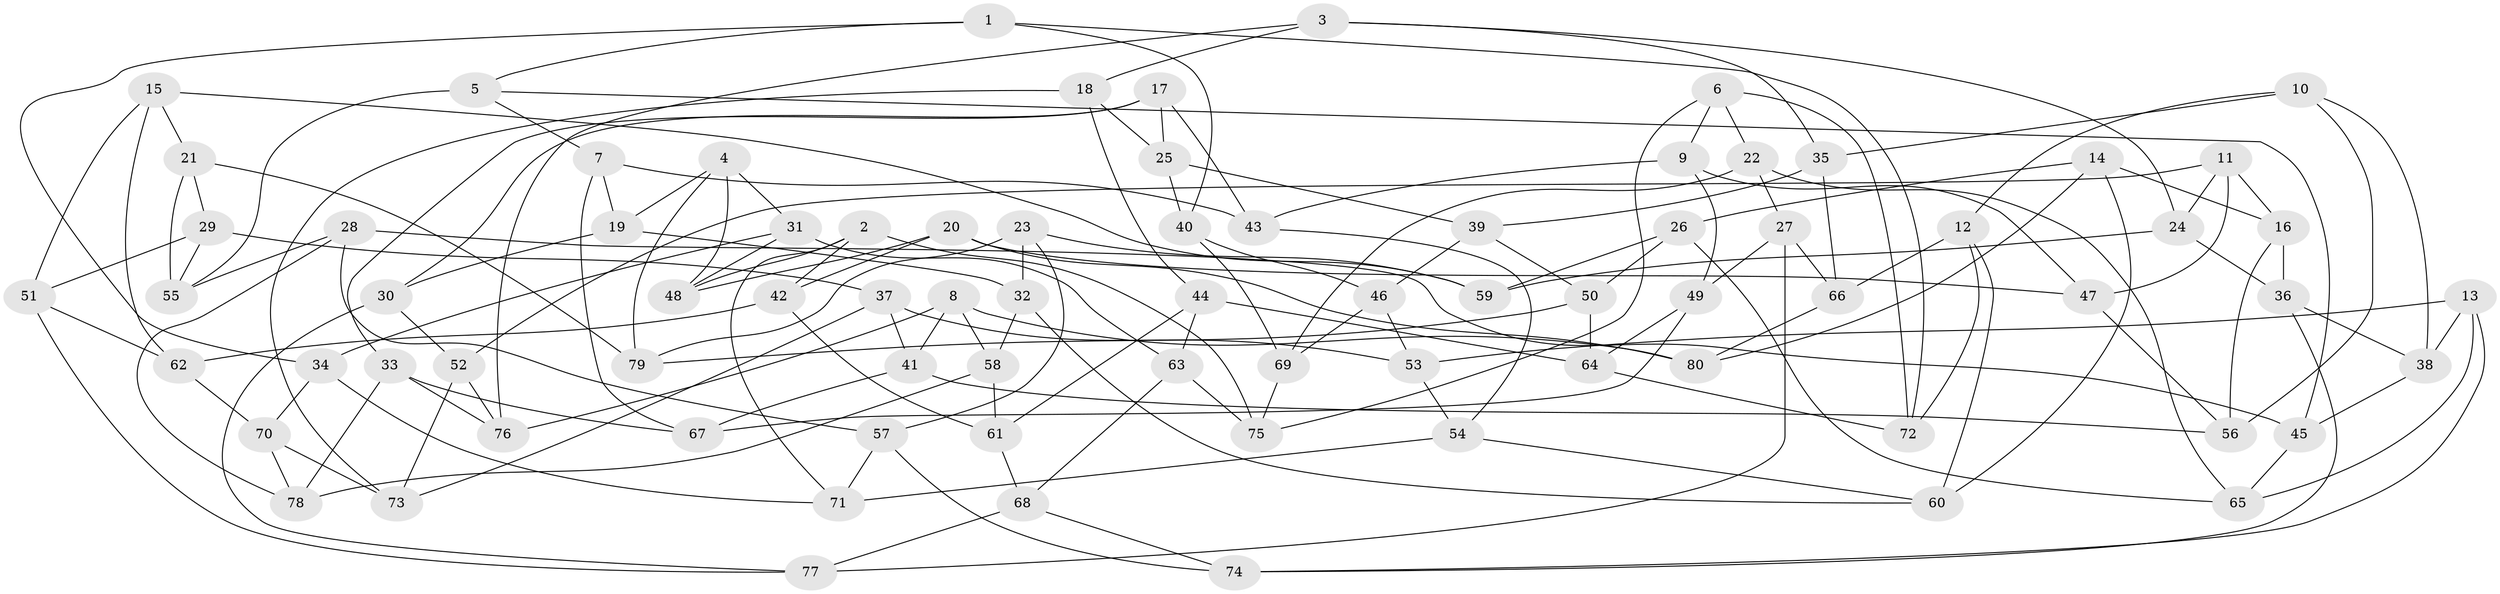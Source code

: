 // Generated by graph-tools (version 1.1) at 2025/50/03/09/25 03:50:55]
// undirected, 80 vertices, 160 edges
graph export_dot {
graph [start="1"]
  node [color=gray90,style=filled];
  1;
  2;
  3;
  4;
  5;
  6;
  7;
  8;
  9;
  10;
  11;
  12;
  13;
  14;
  15;
  16;
  17;
  18;
  19;
  20;
  21;
  22;
  23;
  24;
  25;
  26;
  27;
  28;
  29;
  30;
  31;
  32;
  33;
  34;
  35;
  36;
  37;
  38;
  39;
  40;
  41;
  42;
  43;
  44;
  45;
  46;
  47;
  48;
  49;
  50;
  51;
  52;
  53;
  54;
  55;
  56;
  57;
  58;
  59;
  60;
  61;
  62;
  63;
  64;
  65;
  66;
  67;
  68;
  69;
  70;
  71;
  72;
  73;
  74;
  75;
  76;
  77;
  78;
  79;
  80;
  1 -- 40;
  1 -- 5;
  1 -- 34;
  1 -- 72;
  2 -- 48;
  2 -- 42;
  2 -- 75;
  2 -- 71;
  3 -- 76;
  3 -- 18;
  3 -- 35;
  3 -- 24;
  4 -- 19;
  4 -- 31;
  4 -- 48;
  4 -- 79;
  5 -- 7;
  5 -- 55;
  5 -- 45;
  6 -- 75;
  6 -- 22;
  6 -- 72;
  6 -- 9;
  7 -- 43;
  7 -- 19;
  7 -- 67;
  8 -- 58;
  8 -- 41;
  8 -- 80;
  8 -- 76;
  9 -- 47;
  9 -- 49;
  9 -- 43;
  10 -- 35;
  10 -- 12;
  10 -- 56;
  10 -- 38;
  11 -- 52;
  11 -- 16;
  11 -- 47;
  11 -- 24;
  12 -- 72;
  12 -- 66;
  12 -- 60;
  13 -- 74;
  13 -- 53;
  13 -- 38;
  13 -- 65;
  14 -- 16;
  14 -- 60;
  14 -- 26;
  14 -- 80;
  15 -- 62;
  15 -- 21;
  15 -- 51;
  15 -- 59;
  16 -- 56;
  16 -- 36;
  17 -- 43;
  17 -- 30;
  17 -- 25;
  17 -- 33;
  18 -- 44;
  18 -- 73;
  18 -- 25;
  19 -- 32;
  19 -- 30;
  20 -- 47;
  20 -- 42;
  20 -- 48;
  20 -- 80;
  21 -- 79;
  21 -- 55;
  21 -- 29;
  22 -- 27;
  22 -- 69;
  22 -- 65;
  23 -- 57;
  23 -- 79;
  23 -- 59;
  23 -- 32;
  24 -- 59;
  24 -- 36;
  25 -- 40;
  25 -- 39;
  26 -- 65;
  26 -- 59;
  26 -- 50;
  27 -- 77;
  27 -- 66;
  27 -- 49;
  28 -- 57;
  28 -- 45;
  28 -- 55;
  28 -- 78;
  29 -- 37;
  29 -- 51;
  29 -- 55;
  30 -- 52;
  30 -- 77;
  31 -- 34;
  31 -- 48;
  31 -- 63;
  32 -- 58;
  32 -- 60;
  33 -- 67;
  33 -- 78;
  33 -- 76;
  34 -- 70;
  34 -- 71;
  35 -- 39;
  35 -- 66;
  36 -- 38;
  36 -- 74;
  37 -- 73;
  37 -- 53;
  37 -- 41;
  38 -- 45;
  39 -- 46;
  39 -- 50;
  40 -- 46;
  40 -- 69;
  41 -- 56;
  41 -- 67;
  42 -- 61;
  42 -- 62;
  43 -- 54;
  44 -- 64;
  44 -- 61;
  44 -- 63;
  45 -- 65;
  46 -- 53;
  46 -- 69;
  47 -- 56;
  49 -- 67;
  49 -- 64;
  50 -- 79;
  50 -- 64;
  51 -- 62;
  51 -- 77;
  52 -- 76;
  52 -- 73;
  53 -- 54;
  54 -- 60;
  54 -- 71;
  57 -- 71;
  57 -- 74;
  58 -- 78;
  58 -- 61;
  61 -- 68;
  62 -- 70;
  63 -- 68;
  63 -- 75;
  64 -- 72;
  66 -- 80;
  68 -- 74;
  68 -- 77;
  69 -- 75;
  70 -- 78;
  70 -- 73;
}
